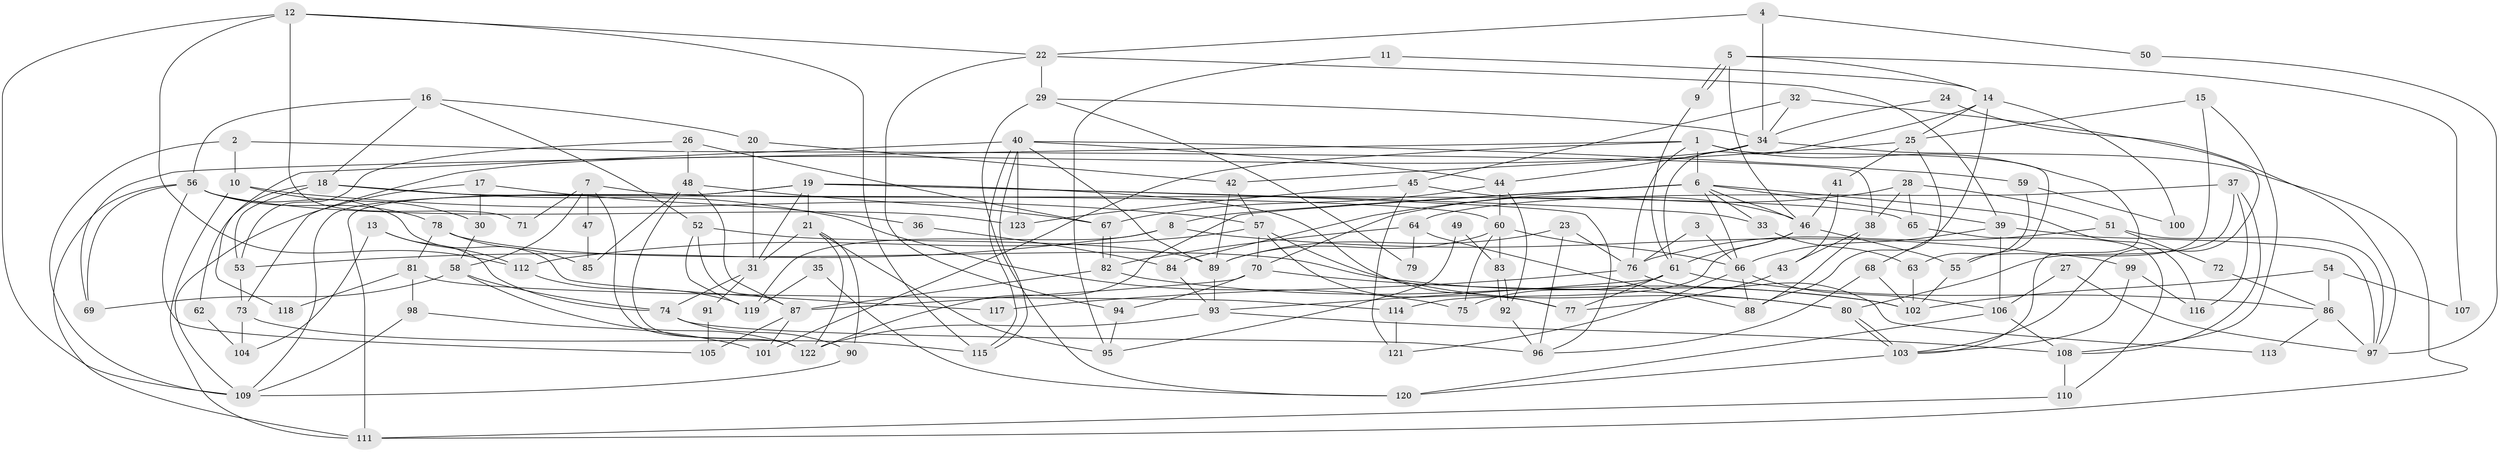 // Generated by graph-tools (version 1.1) at 2025/26/03/09/25 03:26:20]
// undirected, 123 vertices, 246 edges
graph export_dot {
graph [start="1"]
  node [color=gray90,style=filled];
  1;
  2;
  3;
  4;
  5;
  6;
  7;
  8;
  9;
  10;
  11;
  12;
  13;
  14;
  15;
  16;
  17;
  18;
  19;
  20;
  21;
  22;
  23;
  24;
  25;
  26;
  27;
  28;
  29;
  30;
  31;
  32;
  33;
  34;
  35;
  36;
  37;
  38;
  39;
  40;
  41;
  42;
  43;
  44;
  45;
  46;
  47;
  48;
  49;
  50;
  51;
  52;
  53;
  54;
  55;
  56;
  57;
  58;
  59;
  60;
  61;
  62;
  63;
  64;
  65;
  66;
  67;
  68;
  69;
  70;
  71;
  72;
  73;
  74;
  75;
  76;
  77;
  78;
  79;
  80;
  81;
  82;
  83;
  84;
  85;
  86;
  87;
  88;
  89;
  90;
  91;
  92;
  93;
  94;
  95;
  96;
  97;
  98;
  99;
  100;
  101;
  102;
  103;
  104;
  105;
  106;
  107;
  108;
  109;
  110;
  111;
  112;
  113;
  114;
  115;
  116;
  117;
  118;
  119;
  120;
  121;
  122;
  123;
  1 -- 103;
  1 -- 6;
  1 -- 55;
  1 -- 69;
  1 -- 76;
  1 -- 101;
  2 -- 38;
  2 -- 109;
  2 -- 10;
  3 -- 76;
  3 -- 66;
  4 -- 34;
  4 -- 22;
  4 -- 50;
  5 -- 14;
  5 -- 9;
  5 -- 9;
  5 -- 46;
  5 -- 107;
  6 -- 66;
  6 -- 122;
  6 -- 8;
  6 -- 33;
  6 -- 39;
  6 -- 46;
  6 -- 84;
  6 -- 116;
  7 -- 122;
  7 -- 58;
  7 -- 47;
  7 -- 65;
  7 -- 71;
  8 -- 53;
  8 -- 99;
  8 -- 119;
  9 -- 61;
  10 -- 57;
  10 -- 30;
  10 -- 111;
  11 -- 95;
  11 -- 14;
  12 -- 112;
  12 -- 109;
  12 -- 22;
  12 -- 71;
  12 -- 115;
  13 -- 112;
  13 -- 74;
  13 -- 104;
  14 -- 88;
  14 -- 61;
  14 -- 25;
  14 -- 100;
  15 -- 25;
  15 -- 55;
  15 -- 108;
  16 -- 18;
  16 -- 56;
  16 -- 20;
  16 -- 52;
  17 -- 109;
  17 -- 30;
  17 -- 36;
  18 -- 75;
  18 -- 60;
  18 -- 53;
  18 -- 62;
  19 -- 96;
  19 -- 111;
  19 -- 21;
  19 -- 31;
  19 -- 33;
  19 -- 77;
  19 -- 109;
  20 -- 31;
  20 -- 42;
  21 -- 31;
  21 -- 90;
  21 -- 95;
  21 -- 122;
  22 -- 29;
  22 -- 39;
  22 -- 94;
  23 -- 96;
  23 -- 89;
  23 -- 76;
  24 -- 34;
  24 -- 97;
  25 -- 42;
  25 -- 41;
  25 -- 68;
  26 -- 48;
  26 -- 67;
  26 -- 53;
  27 -- 106;
  27 -- 97;
  28 -- 38;
  28 -- 65;
  28 -- 51;
  28 -- 70;
  29 -- 34;
  29 -- 120;
  29 -- 79;
  30 -- 58;
  31 -- 74;
  31 -- 91;
  32 -- 103;
  32 -- 45;
  32 -- 34;
  33 -- 63;
  34 -- 73;
  34 -- 44;
  34 -- 111;
  35 -- 120;
  35 -- 119;
  36 -- 84;
  37 -- 80;
  37 -- 108;
  37 -- 64;
  37 -- 116;
  38 -- 88;
  38 -- 43;
  39 -- 66;
  39 -- 97;
  39 -- 106;
  40 -- 115;
  40 -- 115;
  40 -- 44;
  40 -- 59;
  40 -- 89;
  40 -- 118;
  40 -- 123;
  41 -- 46;
  41 -- 43;
  42 -- 89;
  42 -- 57;
  43 -- 77;
  44 -- 67;
  44 -- 60;
  44 -- 92;
  45 -- 123;
  45 -- 46;
  45 -- 121;
  46 -- 55;
  46 -- 61;
  46 -- 114;
  47 -- 85;
  48 -- 87;
  48 -- 122;
  48 -- 67;
  48 -- 85;
  49 -- 95;
  49 -- 83;
  50 -- 97;
  51 -- 76;
  51 -- 72;
  51 -- 97;
  52 -- 89;
  52 -- 87;
  52 -- 119;
  53 -- 73;
  54 -- 102;
  54 -- 86;
  54 -- 107;
  55 -- 102;
  56 -- 78;
  56 -- 111;
  56 -- 69;
  56 -- 105;
  56 -- 117;
  56 -- 123;
  57 -- 70;
  57 -- 77;
  57 -- 80;
  57 -- 112;
  58 -- 69;
  58 -- 122;
  58 -- 74;
  59 -- 63;
  59 -- 100;
  60 -- 66;
  60 -- 75;
  60 -- 83;
  60 -- 89;
  61 -- 77;
  61 -- 75;
  61 -- 86;
  61 -- 93;
  62 -- 104;
  63 -- 102;
  64 -- 82;
  64 -- 79;
  64 -- 88;
  65 -- 110;
  66 -- 106;
  66 -- 88;
  66 -- 121;
  67 -- 82;
  67 -- 82;
  68 -- 102;
  68 -- 96;
  70 -- 80;
  70 -- 87;
  70 -- 94;
  72 -- 86;
  73 -- 115;
  73 -- 104;
  74 -- 96;
  74 -- 90;
  76 -- 113;
  76 -- 117;
  78 -- 81;
  78 -- 102;
  78 -- 85;
  80 -- 103;
  80 -- 103;
  81 -- 114;
  81 -- 98;
  81 -- 118;
  82 -- 87;
  82 -- 102;
  83 -- 92;
  83 -- 92;
  84 -- 93;
  86 -- 97;
  86 -- 113;
  87 -- 101;
  87 -- 105;
  89 -- 93;
  90 -- 109;
  91 -- 105;
  92 -- 96;
  93 -- 108;
  93 -- 122;
  94 -- 95;
  98 -- 109;
  98 -- 101;
  99 -- 116;
  99 -- 103;
  103 -- 120;
  106 -- 108;
  106 -- 120;
  108 -- 110;
  110 -- 111;
  112 -- 119;
  114 -- 121;
}
